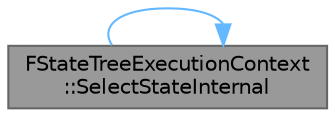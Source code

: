digraph "FStateTreeExecutionContext::SelectStateInternal"
{
 // INTERACTIVE_SVG=YES
 // LATEX_PDF_SIZE
  bgcolor="transparent";
  edge [fontname=Helvetica,fontsize=10,labelfontname=Helvetica,labelfontsize=10];
  node [fontname=Helvetica,fontsize=10,shape=box,height=0.2,width=0.4];
  rankdir="LR";
  Node1 [id="Node000001",label="FStateTreeExecutionContext\l::SelectStateInternal",height=0.2,width=0.4,color="gray40", fillcolor="grey60", style="filled", fontcolor="black",tooltip="Used internally to do the recursive part of the SelectState()."];
  Node1 -> Node1 [id="edge1_Node000001_Node000001",color="steelblue1",style="solid",tooltip=" "];
}
